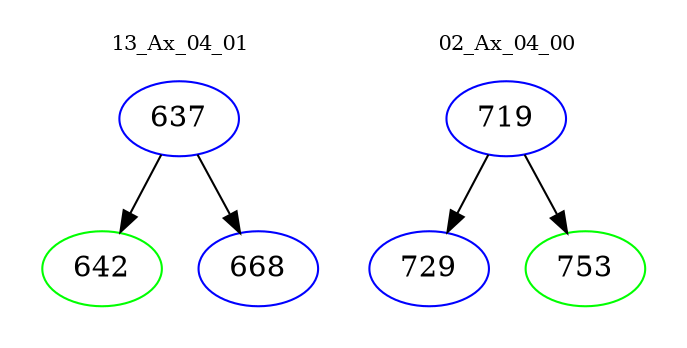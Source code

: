 digraph{
subgraph cluster_0 {
color = white
label = "13_Ax_04_01";
fontsize=10;
T0_637 [label="637", color="blue"]
T0_637 -> T0_642 [color="black"]
T0_642 [label="642", color="green"]
T0_637 -> T0_668 [color="black"]
T0_668 [label="668", color="blue"]
}
subgraph cluster_1 {
color = white
label = "02_Ax_04_00";
fontsize=10;
T1_719 [label="719", color="blue"]
T1_719 -> T1_729 [color="black"]
T1_729 [label="729", color="blue"]
T1_719 -> T1_753 [color="black"]
T1_753 [label="753", color="green"]
}
}
